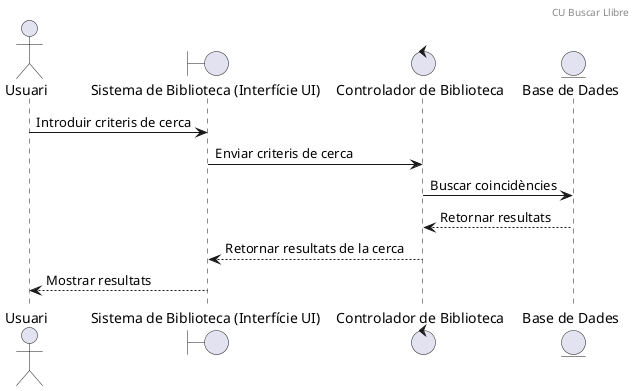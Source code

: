 @startuml
header CU Buscar Llibre

actor Usuari
boundary "Sistema de Biblioteca (Interfície UI)" as UI
control "Controlador de Biblioteca" as Control
entity "Base de Dades" as DB

Usuari -> UI: Introduir criteris de cerca
UI -> Control: Enviar criteris de cerca
Control -> DB: Buscar coincidències
DB --> Control: Retornar resultats
Control --> UI: Retornar resultats de la cerca
UI --> Usuari: Mostrar resultats

@enduml